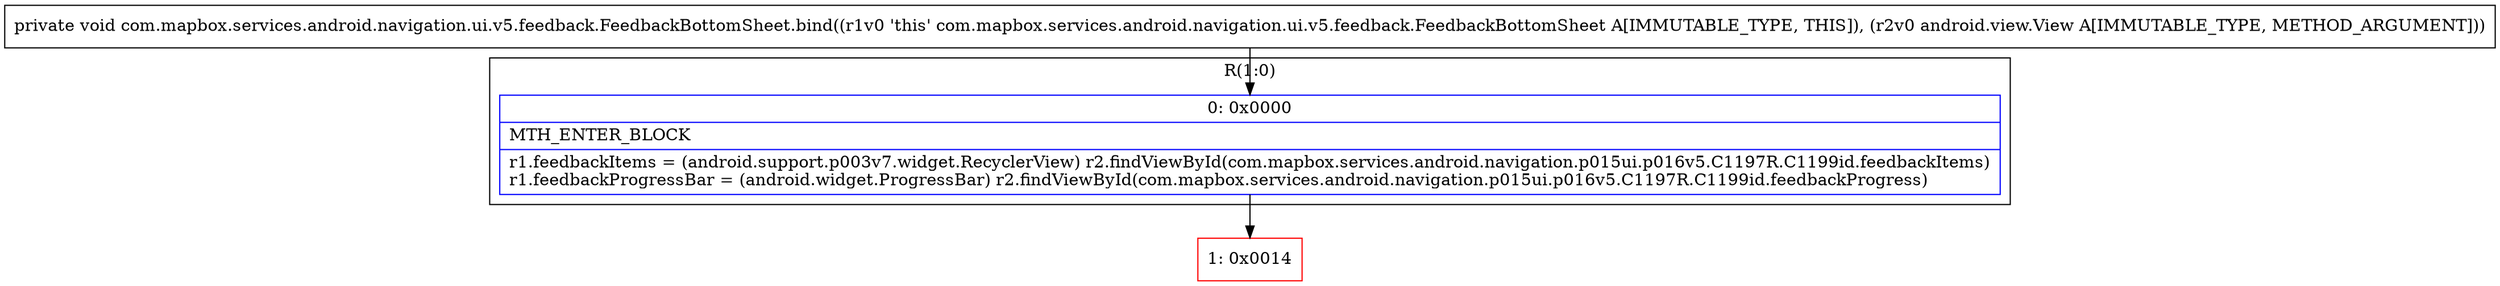 digraph "CFG forcom.mapbox.services.android.navigation.ui.v5.feedback.FeedbackBottomSheet.bind(Landroid\/view\/View;)V" {
subgraph cluster_Region_1076951743 {
label = "R(1:0)";
node [shape=record,color=blue];
Node_0 [shape=record,label="{0\:\ 0x0000|MTH_ENTER_BLOCK\l|r1.feedbackItems = (android.support.p003v7.widget.RecyclerView) r2.findViewById(com.mapbox.services.android.navigation.p015ui.p016v5.C1197R.C1199id.feedbackItems)\lr1.feedbackProgressBar = (android.widget.ProgressBar) r2.findViewById(com.mapbox.services.android.navigation.p015ui.p016v5.C1197R.C1199id.feedbackProgress)\l}"];
}
Node_1 [shape=record,color=red,label="{1\:\ 0x0014}"];
MethodNode[shape=record,label="{private void com.mapbox.services.android.navigation.ui.v5.feedback.FeedbackBottomSheet.bind((r1v0 'this' com.mapbox.services.android.navigation.ui.v5.feedback.FeedbackBottomSheet A[IMMUTABLE_TYPE, THIS]), (r2v0 android.view.View A[IMMUTABLE_TYPE, METHOD_ARGUMENT])) }"];
MethodNode -> Node_0;
Node_0 -> Node_1;
}


